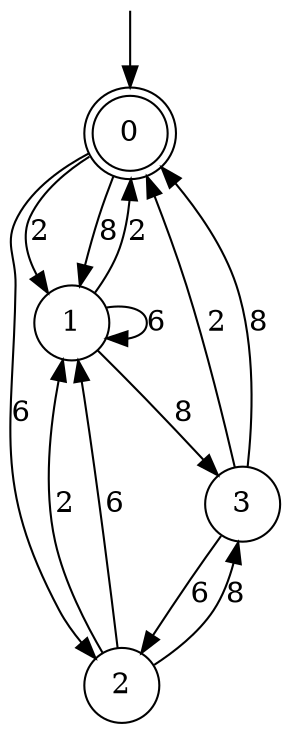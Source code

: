digraph g {

	s0 [shape="doublecircle" label="0"];
	s1 [shape="circle" label="1"];
	s2 [shape="circle" label="2"];
	s3 [shape="circle" label="3"];
	s0 -> s1 [label="2"];
	s0 -> s2 [label="6"];
	s0 -> s1 [label="8"];
	s1 -> s0 [label="2"];
	s1 -> s1 [label="6"];
	s1 -> s3 [label="8"];
	s2 -> s1 [label="2"];
	s2 -> s1 [label="6"];
	s2 -> s3 [label="8"];
	s3 -> s0 [label="2"];
	s3 -> s2 [label="6"];
	s3 -> s0 [label="8"];

__start0 [label="" shape="none" width="0" height="0"];
__start0 -> s0;

}
